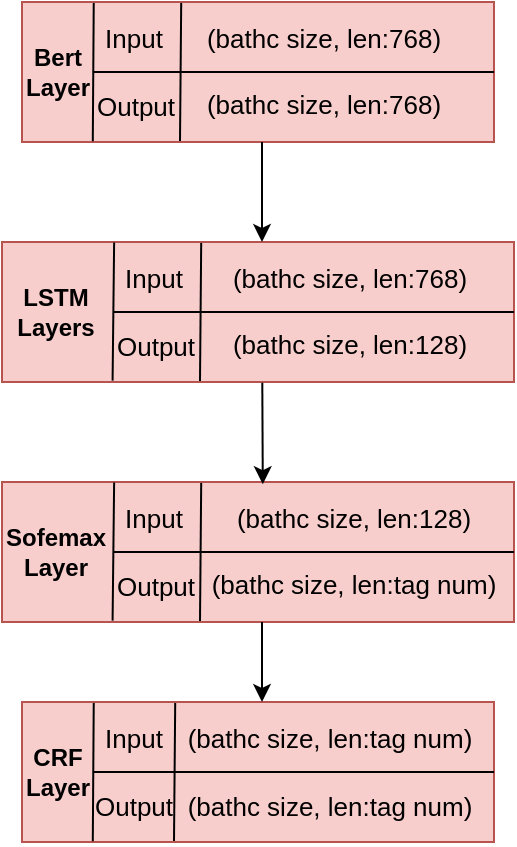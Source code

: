 <mxfile version="13.3.9" type="github">
  <diagram id="X-_uqeIbl1GHuLs3GYBl" name="第 1 页">
    <mxGraphModel dx="1185" dy="623" grid="1" gridSize="10" guides="1" tooltips="1" connect="1" arrows="1" fold="1" page="1" pageScale="1" pageWidth="300" pageHeight="450" math="0" shadow="0">
      <root>
        <mxCell id="0" />
        <mxCell id="1" parent="0" />
        <mxCell id="XVLoJR0zLxYacdBKWkdC-1" value="" style="rounded=0;whiteSpace=wrap;html=1;fillColor=#f8cecc;strokeColor=#b85450;" vertex="1" parent="1">
          <mxGeometry x="32" y="12" width="236" height="70" as="geometry" />
        </mxCell>
        <mxCell id="XVLoJR0zLxYacdBKWkdC-2" value="" style="endArrow=none;html=1;entryX=0.152;entryY=0.007;entryDx=0;entryDy=0;entryPerimeter=0;exitX=0.15;exitY=0.994;exitDx=0;exitDy=0;exitPerimeter=0;" edge="1" parent="1" source="XVLoJR0zLxYacdBKWkdC-1" target="XVLoJR0zLxYacdBKWkdC-1">
          <mxGeometry width="50" height="50" relative="1" as="geometry">
            <mxPoint x="88" y="81" as="sourcePoint" />
            <mxPoint x="112" y="22" as="targetPoint" />
          </mxGeometry>
        </mxCell>
        <mxCell id="XVLoJR0zLxYacdBKWkdC-3" value="" style="endArrow=none;html=1;entryX=0.152;entryY=0.007;entryDx=0;entryDy=0;entryPerimeter=0;exitX=0.15;exitY=0.994;exitDx=0;exitDy=0;exitPerimeter=0;" edge="1" parent="1">
          <mxGeometry width="50" height="50" relative="1" as="geometry">
            <mxPoint x="111" y="81.55" as="sourcePoint" />
            <mxPoint x="111.6" y="12.46" as="targetPoint" />
          </mxGeometry>
        </mxCell>
        <mxCell id="XVLoJR0zLxYacdBKWkdC-5" value="&lt;font style=&quot;font-size: 13px;&quot;&gt;Input&lt;br style=&quot;font-size: 13px;&quot;&gt;&lt;/font&gt;" style="text;html=1;strokeColor=none;fillColor=none;align=center;verticalAlign=middle;whiteSpace=wrap;rounded=0;fontSize=13;strokeWidth=3;fontStyle=0" vertex="1" parent="1">
          <mxGeometry x="78" y="25.25" width="20" height="10" as="geometry" />
        </mxCell>
        <mxCell id="XVLoJR0zLxYacdBKWkdC-6" value="Bert Layer" style="text;html=1;strokeColor=none;fillColor=none;align=center;verticalAlign=middle;whiteSpace=wrap;rounded=0;fontSize=12;labelBackgroundColor=none;strokeWidth=3;fontStyle=1" vertex="1" parent="1">
          <mxGeometry x="35" y="18.5" width="30" height="57" as="geometry" />
        </mxCell>
        <mxCell id="XVLoJR0zLxYacdBKWkdC-7" value="&lt;font style=&quot;font-size: 13px;&quot;&gt;Output&lt;br style=&quot;font-size: 13px;&quot;&gt;&lt;/font&gt;" style="text;html=1;strokeColor=none;fillColor=none;align=center;verticalAlign=middle;whiteSpace=wrap;rounded=0;fontSize=13;strokeWidth=3;fontStyle=0" vertex="1" parent="1">
          <mxGeometry x="79" y="58.75" width="20" height="10" as="geometry" />
        </mxCell>
        <mxCell id="XVLoJR0zLxYacdBKWkdC-8" value="" style="line;strokeWidth=1;html=1;labelBackgroundColor=#ffffff;fontSize=4;" vertex="1" parent="1">
          <mxGeometry x="68" y="42" width="200" height="10" as="geometry" />
        </mxCell>
        <mxCell id="XVLoJR0zLxYacdBKWkdC-9" value="(bathc size, len:768)" style="text;html=1;strokeColor=none;fillColor=none;align=center;verticalAlign=middle;whiteSpace=wrap;rounded=0;labelBackgroundColor=none;fontSize=13;strokeWidth=3;fontStyle=0" vertex="1" parent="1">
          <mxGeometry x="118" y="20" width="130" height="20" as="geometry" />
        </mxCell>
        <mxCell id="XVLoJR0zLxYacdBKWkdC-12" value="(bathc size, len:768)" style="text;html=1;strokeColor=none;fillColor=none;align=center;verticalAlign=middle;whiteSpace=wrap;rounded=0;labelBackgroundColor=none;fontSize=13;strokeWidth=3;fontStyle=0;labelBorderColor=none;" vertex="1" parent="1">
          <mxGeometry x="118" y="53" width="130" height="20" as="geometry" />
        </mxCell>
        <mxCell id="XVLoJR0zLxYacdBKWkdC-13" value="" style="rounded=0;whiteSpace=wrap;html=1;fillColor=#f8cecc;strokeColor=#b85450;" vertex="1" parent="1">
          <mxGeometry x="22" y="132" width="256" height="70" as="geometry" />
        </mxCell>
        <mxCell id="XVLoJR0zLxYacdBKWkdC-14" value="" style="endArrow=none;html=1;exitX=0.216;exitY=1.033;exitDx=0;exitDy=0;exitPerimeter=0;entryX=0.219;entryY=0.018;entryDx=0;entryDy=0;entryPerimeter=0;" edge="1" parent="1">
          <mxGeometry width="50" height="50" relative="1" as="geometry">
            <mxPoint x="77.296" y="201.31" as="sourcePoint" />
            <mxPoint x="78.064" y="132.26" as="targetPoint" />
          </mxGeometry>
        </mxCell>
        <mxCell id="XVLoJR0zLxYacdBKWkdC-15" value="" style="endArrow=none;html=1;entryX=0.152;entryY=0.007;entryDx=0;entryDy=0;entryPerimeter=0;exitX=0.15;exitY=0.994;exitDx=0;exitDy=0;exitPerimeter=0;" edge="1" parent="1">
          <mxGeometry width="50" height="50" relative="1" as="geometry">
            <mxPoint x="121" y="201.55" as="sourcePoint" />
            <mxPoint x="121.6" y="132.46" as="targetPoint" />
          </mxGeometry>
        </mxCell>
        <mxCell id="XVLoJR0zLxYacdBKWkdC-16" value="&lt;font style=&quot;font-size: 13px;&quot;&gt;Input&lt;br style=&quot;font-size: 13px;&quot;&gt;&lt;/font&gt;" style="text;html=1;strokeColor=none;fillColor=none;align=center;verticalAlign=middle;whiteSpace=wrap;rounded=0;fontSize=13;strokeWidth=3;fontStyle=0" vertex="1" parent="1">
          <mxGeometry x="88" y="145.25" width="20" height="10" as="geometry" />
        </mxCell>
        <mxCell id="XVLoJR0zLxYacdBKWkdC-17" value="LSTM Layers" style="text;html=1;strokeColor=none;fillColor=none;align=center;verticalAlign=middle;whiteSpace=wrap;rounded=0;fontSize=12;labelBackgroundColor=none;strokeWidth=3;fontStyle=1" vertex="1" parent="1">
          <mxGeometry x="34" y="138" width="30" height="57" as="geometry" />
        </mxCell>
        <mxCell id="XVLoJR0zLxYacdBKWkdC-18" value="&lt;font style=&quot;font-size: 13px;&quot;&gt;Output&lt;br style=&quot;font-size: 13px;&quot;&gt;&lt;/font&gt;" style="text;html=1;strokeColor=none;fillColor=none;align=center;verticalAlign=middle;whiteSpace=wrap;rounded=0;fontSize=13;strokeWidth=3;fontStyle=0" vertex="1" parent="1">
          <mxGeometry x="89" y="178.75" width="20" height="10" as="geometry" />
        </mxCell>
        <mxCell id="XVLoJR0zLxYacdBKWkdC-19" value="" style="line;strokeWidth=1;html=1;labelBackgroundColor=#ffffff;fontSize=4;" vertex="1" parent="1">
          <mxGeometry x="78" y="162" width="200" height="10" as="geometry" />
        </mxCell>
        <mxCell id="XVLoJR0zLxYacdBKWkdC-20" value="(bathc size, len:768)" style="text;html=1;strokeColor=none;fillColor=none;align=center;verticalAlign=middle;whiteSpace=wrap;rounded=0;labelBackgroundColor=none;fontSize=13;strokeWidth=3;fontStyle=0" vertex="1" parent="1">
          <mxGeometry x="131" y="140" width="130" height="20" as="geometry" />
        </mxCell>
        <mxCell id="XVLoJR0zLxYacdBKWkdC-21" value="(bathc size, len:128)" style="text;html=1;strokeColor=none;fillColor=none;align=center;verticalAlign=middle;whiteSpace=wrap;rounded=0;labelBackgroundColor=none;fontSize=13;strokeWidth=3;fontStyle=0;labelBorderColor=none;" vertex="1" parent="1">
          <mxGeometry x="131" y="173" width="130" height="20" as="geometry" />
        </mxCell>
        <mxCell id="XVLoJR0zLxYacdBKWkdC-31" value="" style="rounded=0;whiteSpace=wrap;html=1;fillColor=#f8cecc;strokeColor=#b85450;" vertex="1" parent="1">
          <mxGeometry x="32" y="362" width="236" height="70" as="geometry" />
        </mxCell>
        <mxCell id="XVLoJR0zLxYacdBKWkdC-32" value="" style="endArrow=none;html=1;entryX=0.152;entryY=0.007;entryDx=0;entryDy=0;entryPerimeter=0;exitX=0.15;exitY=0.994;exitDx=0;exitDy=0;exitPerimeter=0;" edge="1" source="XVLoJR0zLxYacdBKWkdC-31" target="XVLoJR0zLxYacdBKWkdC-31" parent="1">
          <mxGeometry width="50" height="50" relative="1" as="geometry">
            <mxPoint x="88" y="431" as="sourcePoint" />
            <mxPoint x="112" y="372" as="targetPoint" />
          </mxGeometry>
        </mxCell>
        <mxCell id="XVLoJR0zLxYacdBKWkdC-33" value="" style="endArrow=none;html=1;entryX=0.152;entryY=0.007;entryDx=0;entryDy=0;entryPerimeter=0;exitX=0.15;exitY=0.994;exitDx=0;exitDy=0;exitPerimeter=0;" edge="1" parent="1">
          <mxGeometry width="50" height="50" relative="1" as="geometry">
            <mxPoint x="108" y="431.55" as="sourcePoint" />
            <mxPoint x="108.6" y="362.46" as="targetPoint" />
          </mxGeometry>
        </mxCell>
        <mxCell id="XVLoJR0zLxYacdBKWkdC-34" value="&lt;font style=&quot;font-size: 13px;&quot;&gt;Input&lt;br style=&quot;font-size: 13px;&quot;&gt;&lt;/font&gt;" style="text;html=1;strokeColor=none;fillColor=none;align=center;verticalAlign=middle;whiteSpace=wrap;rounded=0;fontSize=13;strokeWidth=3;fontStyle=0" vertex="1" parent="1">
          <mxGeometry x="78" y="375.25" width="20" height="10" as="geometry" />
        </mxCell>
        <mxCell id="XVLoJR0zLxYacdBKWkdC-35" value="CRF Layer" style="text;html=1;strokeColor=none;fillColor=none;align=center;verticalAlign=middle;whiteSpace=wrap;rounded=0;fontSize=12;labelBackgroundColor=none;strokeWidth=3;fontStyle=1" vertex="1" parent="1">
          <mxGeometry x="35" y="368.5" width="30" height="57" as="geometry" />
        </mxCell>
        <mxCell id="XVLoJR0zLxYacdBKWkdC-36" value="&lt;font style=&quot;font-size: 13px;&quot;&gt;Output&lt;br style=&quot;font-size: 13px;&quot;&gt;&lt;/font&gt;" style="text;html=1;strokeColor=none;fillColor=none;align=center;verticalAlign=middle;whiteSpace=wrap;rounded=0;fontSize=13;strokeWidth=3;fontStyle=0" vertex="1" parent="1">
          <mxGeometry x="78" y="408.75" width="20" height="10" as="geometry" />
        </mxCell>
        <mxCell id="XVLoJR0zLxYacdBKWkdC-37" value="" style="line;strokeWidth=1;html=1;labelBackgroundColor=#ffffff;fontSize=4;" vertex="1" parent="1">
          <mxGeometry x="68" y="392" width="200" height="10" as="geometry" />
        </mxCell>
        <mxCell id="XVLoJR0zLxYacdBKWkdC-38" value="(bathc size, len:tag num)" style="text;html=1;strokeColor=none;fillColor=none;align=center;verticalAlign=middle;whiteSpace=wrap;rounded=0;labelBackgroundColor=none;fontSize=13;strokeWidth=3;fontStyle=0" vertex="1" parent="1">
          <mxGeometry x="109" y="370.25" width="154" height="20" as="geometry" />
        </mxCell>
        <mxCell id="XVLoJR0zLxYacdBKWkdC-40" value="" style="rounded=0;whiteSpace=wrap;html=1;fillColor=#f8cecc;strokeColor=#b85450;" vertex="1" parent="1">
          <mxGeometry x="22" y="252" width="256" height="70" as="geometry" />
        </mxCell>
        <mxCell id="XVLoJR0zLxYacdBKWkdC-41" value="" style="endArrow=none;html=1;exitX=0.216;exitY=1.033;exitDx=0;exitDy=0;exitPerimeter=0;entryX=0.219;entryY=0.018;entryDx=0;entryDy=0;entryPerimeter=0;" edge="1" parent="1">
          <mxGeometry width="50" height="50" relative="1" as="geometry">
            <mxPoint x="77.296" y="321.31" as="sourcePoint" />
            <mxPoint x="78.064" y="252.26" as="targetPoint" />
          </mxGeometry>
        </mxCell>
        <mxCell id="XVLoJR0zLxYacdBKWkdC-42" value="" style="endArrow=none;html=1;entryX=0.152;entryY=0.007;entryDx=0;entryDy=0;entryPerimeter=0;exitX=0.15;exitY=0.994;exitDx=0;exitDy=0;exitPerimeter=0;" edge="1" parent="1">
          <mxGeometry width="50" height="50" relative="1" as="geometry">
            <mxPoint x="121" y="321.55" as="sourcePoint" />
            <mxPoint x="121.6" y="252.46" as="targetPoint" />
          </mxGeometry>
        </mxCell>
        <mxCell id="XVLoJR0zLxYacdBKWkdC-43" value="&lt;font style=&quot;font-size: 13px;&quot;&gt;Input&lt;br style=&quot;font-size: 13px;&quot;&gt;&lt;/font&gt;" style="text;html=1;strokeColor=none;fillColor=none;align=center;verticalAlign=middle;whiteSpace=wrap;rounded=0;fontSize=13;strokeWidth=3;fontStyle=0" vertex="1" parent="1">
          <mxGeometry x="88" y="265.25" width="20" height="10" as="geometry" />
        </mxCell>
        <mxCell id="XVLoJR0zLxYacdBKWkdC-44" value="Sofemax&lt;br&gt;Layer" style="text;html=1;strokeColor=none;fillColor=none;align=center;verticalAlign=middle;whiteSpace=wrap;rounded=0;fontSize=12;labelBackgroundColor=none;strokeWidth=3;fontStyle=1" vertex="1" parent="1">
          <mxGeometry x="34" y="258" width="30" height="57" as="geometry" />
        </mxCell>
        <mxCell id="XVLoJR0zLxYacdBKWkdC-45" value="&lt;font style=&quot;font-size: 13px;&quot;&gt;Output&lt;br style=&quot;font-size: 13px;&quot;&gt;&lt;/font&gt;" style="text;html=1;strokeColor=none;fillColor=none;align=center;verticalAlign=middle;whiteSpace=wrap;rounded=0;fontSize=13;strokeWidth=3;fontStyle=0" vertex="1" parent="1">
          <mxGeometry x="89" y="298.75" width="20" height="10" as="geometry" />
        </mxCell>
        <mxCell id="XVLoJR0zLxYacdBKWkdC-46" value="" style="line;strokeWidth=1;html=1;labelBackgroundColor=#ffffff;fontSize=4;" vertex="1" parent="1">
          <mxGeometry x="78" y="282" width="200" height="10" as="geometry" />
        </mxCell>
        <mxCell id="XVLoJR0zLxYacdBKWkdC-47" value="(bathc size, len:128)" style="text;html=1;strokeColor=none;fillColor=none;align=center;verticalAlign=middle;whiteSpace=wrap;rounded=0;labelBackgroundColor=none;fontSize=13;strokeWidth=3;fontStyle=0" vertex="1" parent="1">
          <mxGeometry x="133" y="260.25" width="130" height="20" as="geometry" />
        </mxCell>
        <mxCell id="XVLoJR0zLxYacdBKWkdC-48" value="(bathc size, len:tag num)" style="text;html=1;strokeColor=none;fillColor=none;align=center;verticalAlign=middle;whiteSpace=wrap;rounded=0;labelBackgroundColor=none;fontSize=13;strokeWidth=3;fontStyle=0;labelBorderColor=none;" vertex="1" parent="1">
          <mxGeometry x="121" y="293" width="154" height="20" as="geometry" />
        </mxCell>
        <mxCell id="XVLoJR0zLxYacdBKWkdC-49" value="(bathc size, len:tag num)" style="text;html=1;strokeColor=none;fillColor=none;align=center;verticalAlign=middle;whiteSpace=wrap;rounded=0;labelBackgroundColor=none;fontSize=13;strokeWidth=3;fontStyle=0" vertex="1" parent="1">
          <mxGeometry x="109" y="403.5" width="154" height="20" as="geometry" />
        </mxCell>
        <mxCell id="XVLoJR0zLxYacdBKWkdC-50" value="" style="endArrow=classic;html=1;fontSize=13;exitX=0.5;exitY=1;exitDx=0;exitDy=0;entryX=0.5;entryY=0;entryDx=0;entryDy=0;" edge="1" parent="1">
          <mxGeometry width="50" height="50" relative="1" as="geometry">
            <mxPoint x="152" y="82" as="sourcePoint" />
            <mxPoint x="152" y="132.0" as="targetPoint" />
          </mxGeometry>
        </mxCell>
        <mxCell id="XVLoJR0zLxYacdBKWkdC-51" value="" style="endArrow=classic;html=1;fontSize=13;exitX=0.524;exitY=1.005;exitDx=0;exitDy=0;exitPerimeter=0;entryX=0.525;entryY=0.016;entryDx=0;entryDy=0;entryPerimeter=0;" edge="1" parent="1">
          <mxGeometry width="50" height="50" relative="1" as="geometry">
            <mxPoint x="152.144" y="202.35" as="sourcePoint" />
            <mxPoint x="152.4" y="253.12" as="targetPoint" />
          </mxGeometry>
        </mxCell>
        <mxCell id="XVLoJR0zLxYacdBKWkdC-52" value="" style="endArrow=classic;html=1;fontSize=13;exitX=0.5;exitY=1;exitDx=0;exitDy=0;entryX=0.5;entryY=0;entryDx=0;entryDy=0;" edge="1" parent="1">
          <mxGeometry width="50" height="50" relative="1" as="geometry">
            <mxPoint x="152" y="322" as="sourcePoint" />
            <mxPoint x="152" y="362" as="targetPoint" />
          </mxGeometry>
        </mxCell>
      </root>
    </mxGraphModel>
  </diagram>
</mxfile>
